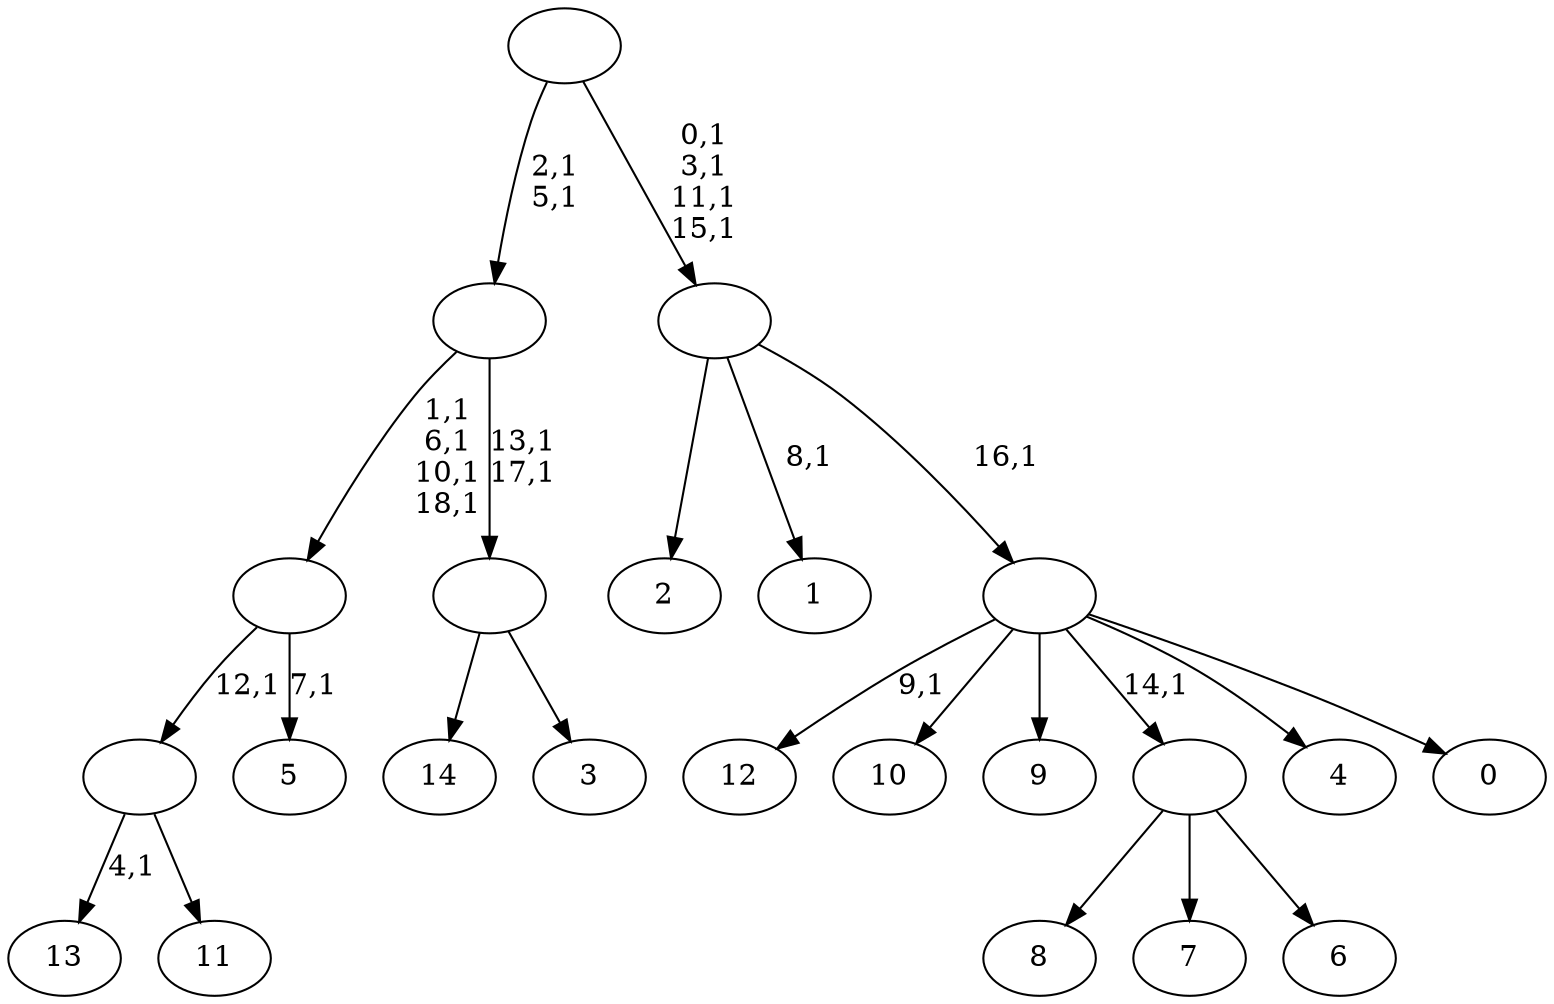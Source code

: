 digraph T {
	34 [label="14"]
	33 [label="13"]
	31 [label="12"]
	29 [label="11"]
	28 [label=""]
	27 [label="10"]
	26 [label="9"]
	25 [label="8"]
	24 [label="7"]
	23 [label="6"]
	22 [label=""]
	21 [label="5"]
	19 [label=""]
	15 [label="4"]
	14 [label="3"]
	13 [label=""]
	11 [label=""]
	9 [label="2"]
	8 [label="1"]
	6 [label="0"]
	5 [label=""]
	4 [label=""]
	0 [label=""]
	28 -> 33 [label="4,1"]
	28 -> 29 [label=""]
	22 -> 25 [label=""]
	22 -> 24 [label=""]
	22 -> 23 [label=""]
	19 -> 21 [label="7,1"]
	19 -> 28 [label="12,1"]
	13 -> 34 [label=""]
	13 -> 14 [label=""]
	11 -> 13 [label="13,1\n17,1"]
	11 -> 19 [label="1,1\n6,1\n10,1\n18,1"]
	5 -> 31 [label="9,1"]
	5 -> 27 [label=""]
	5 -> 26 [label=""]
	5 -> 22 [label="14,1"]
	5 -> 15 [label=""]
	5 -> 6 [label=""]
	4 -> 8 [label="8,1"]
	4 -> 9 [label=""]
	4 -> 5 [label="16,1"]
	0 -> 4 [label="0,1\n3,1\n11,1\n15,1"]
	0 -> 11 [label="2,1\n5,1"]
}
